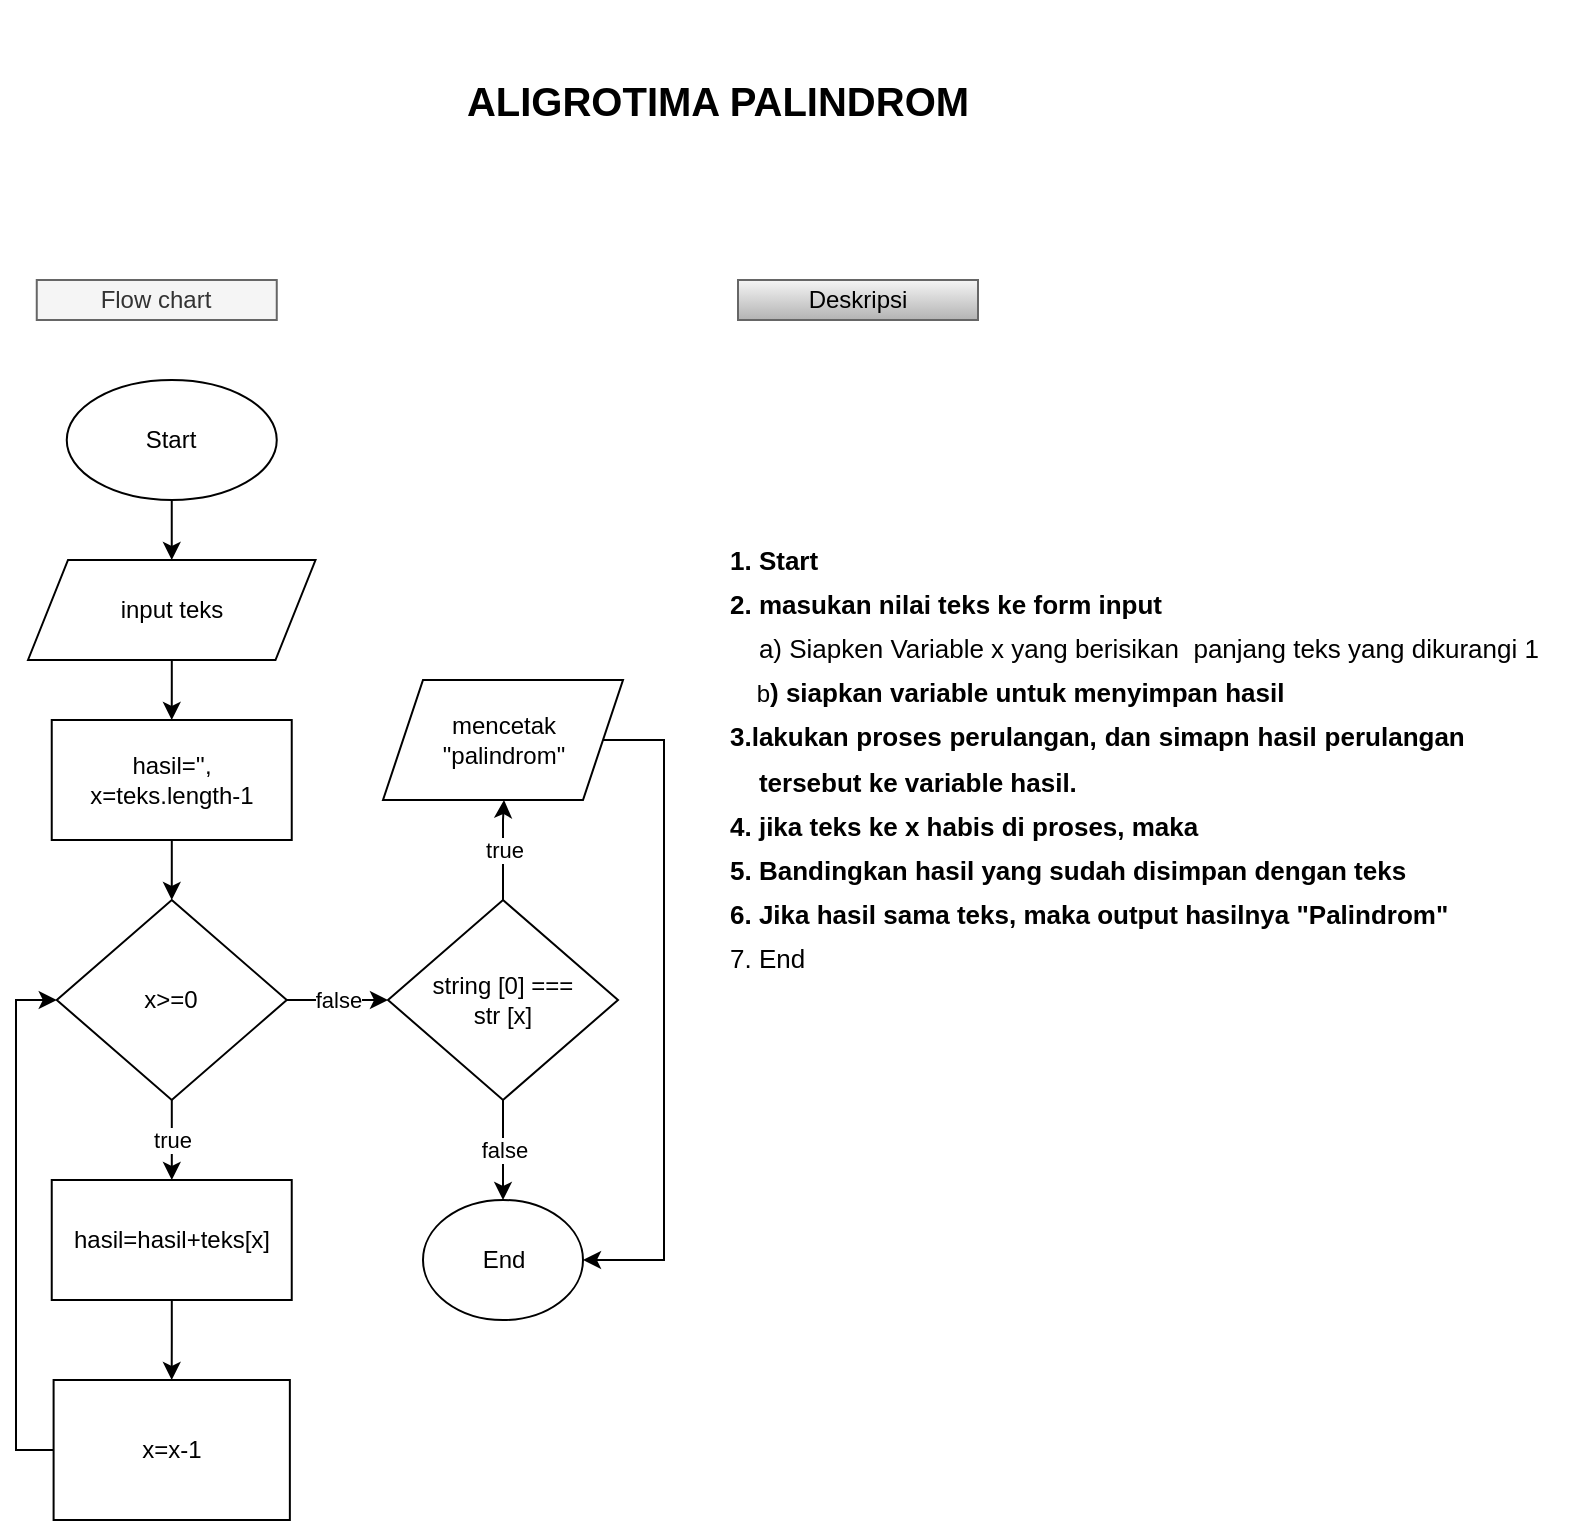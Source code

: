 <mxfile version="21.0.8" type="device" pages="2"><diagram name="Palindrom" id="i_Yi6Jma4aaA0_Bzgj2X"><mxGraphModel dx="747" dy="617" grid="1" gridSize="10" guides="1" tooltips="1" connect="1" arrows="1" fold="1" page="1" pageScale="1" pageWidth="850" pageHeight="1100" math="0" shadow="0"><root><mxCell id="0"/><mxCell id="1" parent="0"/><mxCell id="qFOVLf56cI1dCQo1htiY-1" value="Start" style="ellipse;whiteSpace=wrap;html=1;" parent="1" vertex="1"><mxGeometry x="89.38" y="190" width="105" height="60" as="geometry"/></mxCell><mxCell id="Xw1StFqrdO2Em7xosDSk-4" style="edgeStyle=orthogonalEdgeStyle;rounded=0;orthogonalLoop=1;jettySize=auto;html=1;entryX=0.5;entryY=0;entryDx=0;entryDy=0;" parent="1" source="qFOVLf56cI1dCQo1htiY-2" target="Xw1StFqrdO2Em7xosDSk-1" edge="1"><mxGeometry relative="1" as="geometry"/></mxCell><mxCell id="qFOVLf56cI1dCQo1htiY-2" value="input teks" style="shape=parallelogram;perimeter=parallelogramPerimeter;whiteSpace=wrap;html=1;fixedSize=1;" parent="1" vertex="1"><mxGeometry x="70" y="280" width="143.75" height="50" as="geometry"/></mxCell><mxCell id="qDuRhHSECeIyrHCYplji-3" value="true" style="edgeStyle=orthogonalEdgeStyle;rounded=0;orthogonalLoop=1;jettySize=auto;html=1;" edge="1" parent="1" source="qFOVLf56cI1dCQo1htiY-3" target="qDuRhHSECeIyrHCYplji-2"><mxGeometry relative="1" as="geometry"><Array as="points"><mxPoint x="142" y="570"/><mxPoint x="142" y="570"/></Array></mxGeometry></mxCell><mxCell id="qDuRhHSECeIyrHCYplji-7" value="false&lt;br&gt;" style="edgeStyle=orthogonalEdgeStyle;rounded=0;orthogonalLoop=1;jettySize=auto;html=1;entryX=0;entryY=0.5;entryDx=0;entryDy=0;" edge="1" parent="1" source="qFOVLf56cI1dCQo1htiY-3" target="qDuRhHSECeIyrHCYplji-6"><mxGeometry relative="1" as="geometry"/></mxCell><mxCell id="qFOVLf56cI1dCQo1htiY-3" value="x&amp;gt;=0" style="rhombus;whiteSpace=wrap;html=1;" parent="1" vertex="1"><mxGeometry x="84.38" y="450" width="115" height="100" as="geometry"/></mxCell><mxCell id="qDuRhHSECeIyrHCYplji-10" style="edgeStyle=orthogonalEdgeStyle;rounded=0;orthogonalLoop=1;jettySize=auto;html=1;entryX=1;entryY=0.5;entryDx=0;entryDy=0;exitX=1;exitY=0.5;exitDx=0;exitDy=0;" edge="1" parent="1" source="qFOVLf56cI1dCQo1htiY-4" target="qFOVLf56cI1dCQo1htiY-5"><mxGeometry relative="1" as="geometry"><mxPoint x="420" y="400" as="targetPoint"/><Array as="points"><mxPoint x="388" y="370"/><mxPoint x="388" y="630"/></Array></mxGeometry></mxCell><mxCell id="qFOVLf56cI1dCQo1htiY-4" value="mencetak &lt;br&gt;&quot;palindrom&quot;" style="shape=parallelogram;perimeter=parallelogramPerimeter;whiteSpace=wrap;html=1;fixedSize=1;" parent="1" vertex="1"><mxGeometry x="247.5" y="340" width="120" height="60" as="geometry"/></mxCell><mxCell id="qFOVLf56cI1dCQo1htiY-5" value="End" style="ellipse;whiteSpace=wrap;html=1;" parent="1" vertex="1"><mxGeometry x="267.5" y="600" width="80" height="60" as="geometry"/></mxCell><mxCell id="qFOVLf56cI1dCQo1htiY-17" value="&lt;div style=&quot;text-align: justify; line-height: 170%; font-size: 13px;&quot;&gt;&lt;b style=&quot;&quot;&gt;&lt;font style=&quot;font-size: 13px;&quot;&gt;1. Start&lt;/font&gt;&lt;/b&gt;&lt;/div&gt;&lt;div style=&quot;text-align: justify; line-height: 170%; font-size: 13px;&quot;&gt;&lt;b&gt;&lt;font style=&quot;font-size: 13px;&quot;&gt;2. masukan nilai teks ke form input&lt;/font&gt;&lt;/b&gt;&lt;/div&gt;&lt;div style=&quot;text-align: justify; line-height: 170%; font-size: 13px;&quot;&gt;&amp;nbsp; &amp;nbsp; a) Siapken Variable x yang berisikan&amp;nbsp; panjang teks yang dikurangi 1&lt;/div&gt;&lt;div style=&quot;text-align: justify; line-height: 170%; font-size: 13px;&quot;&gt;&lt;span style=&quot;background-color: initial; font-size: 12px;&quot;&gt;&amp;nbsp; &amp;nbsp; b&lt;/span&gt;&lt;b style=&quot;background-color: initial;&quot;&gt;) siapkan variable untuk menyimpan hasil&lt;/b&gt;&lt;/div&gt;&lt;div style=&quot;text-align: justify; line-height: 170%; font-size: 13px;&quot;&gt;&lt;b&gt;&lt;font style=&quot;font-size: 13px;&quot;&gt;3.lakukan proses perulangan, dan simapn hasil perulangan&amp;nbsp; &amp;nbsp; &amp;nbsp; &amp;nbsp; &amp;nbsp; &amp;nbsp; &amp;nbsp; &amp;nbsp; &amp;nbsp; tersebut ke variable hasil.&lt;/font&gt;&lt;/b&gt;&lt;/div&gt;&lt;div style=&quot;text-align: justify; line-height: 170%; font-size: 13px;&quot;&gt;&lt;b&gt;4. jika teks ke x habis di proses, maka&lt;/b&gt;&lt;/div&gt;&lt;div style=&quot;text-align: justify; line-height: 170%; font-size: 13px;&quot;&gt;&lt;b&gt;5. Bandingkan hasil yang sudah disimpan dengan teks&lt;/b&gt;&lt;/div&gt;&lt;div style=&quot;text-align: justify; line-height: 170%; font-size: 13px;&quot;&gt;&lt;b&gt;6. Jika hasil sama teks, maka output hasilnya &quot;Palindrom&quot;&lt;/b&gt;&lt;/div&gt;&lt;div style=&quot;text-align: justify; line-height: 170%; font-size: 13px;&quot;&gt;7. End&lt;/div&gt;" style="text;html=1;strokeColor=none;fillColor=none;align=center;verticalAlign=middle;whiteSpace=wrap;rounded=0;" parent="1" vertex="1"><mxGeometry x="420" y="260" width="420" height="240" as="geometry"/></mxCell><mxCell id="qFOVLf56cI1dCQo1htiY-18" value="&lt;b&gt;&lt;font style=&quot;font-size: 20px;&quot;&gt;ALIGROTIMA PALINDROM&lt;/font&gt;&lt;/b&gt;" style="text;html=1;strokeColor=none;fillColor=none;align=center;verticalAlign=middle;whiteSpace=wrap;rounded=0;" parent="1" vertex="1"><mxGeometry x="270" width="290" height="100" as="geometry"/></mxCell><mxCell id="qFOVLf56cI1dCQo1htiY-21" value="Flow chart" style="rounded=0;whiteSpace=wrap;html=1;fillColor=#f5f5f5;fontColor=#333333;strokeColor=#666666;" parent="1" vertex="1"><mxGeometry x="74.38" y="140" width="120" height="20" as="geometry"/></mxCell><mxCell id="qFOVLf56cI1dCQo1htiY-22" value="Deskripsi" style="rounded=0;whiteSpace=wrap;html=1;fillColor=#f5f5f5;gradientColor=#b3b3b3;strokeColor=#666666;" parent="1" vertex="1"><mxGeometry x="425" y="140" width="120" height="20" as="geometry"/></mxCell><mxCell id="Xw1StFqrdO2Em7xosDSk-5" style="edgeStyle=orthogonalEdgeStyle;rounded=0;orthogonalLoop=1;jettySize=auto;html=1;entryX=0.5;entryY=0;entryDx=0;entryDy=0;" parent="1" source="Xw1StFqrdO2Em7xosDSk-1" target="qFOVLf56cI1dCQo1htiY-3" edge="1"><mxGeometry relative="1" as="geometry"/></mxCell><mxCell id="Xw1StFqrdO2Em7xosDSk-1" value="hasil='',&lt;br&gt;x=teks.length-1" style="rounded=0;whiteSpace=wrap;html=1;" parent="1" vertex="1"><mxGeometry x="81.87" y="360" width="120" height="60" as="geometry"/></mxCell><mxCell id="Xw1StFqrdO2Em7xosDSk-2" value="" style="endArrow=classic;html=1;rounded=0;exitX=0.5;exitY=1;exitDx=0;exitDy=0;entryX=0.5;entryY=0;entryDx=0;entryDy=0;" parent="1" source="qFOVLf56cI1dCQo1htiY-1" target="qFOVLf56cI1dCQo1htiY-2" edge="1"><mxGeometry width="50" height="50" relative="1" as="geometry"><mxPoint x="299.38" y="260" as="sourcePoint"/><mxPoint x="349.38" y="210" as="targetPoint"/></mxGeometry></mxCell><mxCell id="qDuRhHSECeIyrHCYplji-5" style="edgeStyle=orthogonalEdgeStyle;rounded=0;orthogonalLoop=1;jettySize=auto;html=1;entryX=0;entryY=0.5;entryDx=0;entryDy=0;" edge="1" parent="1" source="qDuRhHSECeIyrHCYplji-1" target="qFOVLf56cI1dCQo1htiY-3"><mxGeometry relative="1" as="geometry"><Array as="points"><mxPoint x="64" y="725"/><mxPoint x="64" y="500"/></Array></mxGeometry></mxCell><mxCell id="qDuRhHSECeIyrHCYplji-1" value="x=x-1" style="rounded=0;whiteSpace=wrap;html=1;" vertex="1" parent="1"><mxGeometry x="82.8" y="690" width="118.13" height="70" as="geometry"/></mxCell><mxCell id="qDuRhHSECeIyrHCYplji-4" style="edgeStyle=orthogonalEdgeStyle;rounded=0;orthogonalLoop=1;jettySize=auto;html=1;" edge="1" parent="1" source="qDuRhHSECeIyrHCYplji-2" target="qDuRhHSECeIyrHCYplji-1"><mxGeometry relative="1" as="geometry"/></mxCell><mxCell id="qDuRhHSECeIyrHCYplji-2" value="hasil=hasil+teks[x]" style="rounded=0;whiteSpace=wrap;html=1;" vertex="1" parent="1"><mxGeometry x="81.87" y="590" width="120" height="60" as="geometry"/></mxCell><mxCell id="qDuRhHSECeIyrHCYplji-8" value="false" style="edgeStyle=orthogonalEdgeStyle;rounded=0;orthogonalLoop=1;jettySize=auto;html=1;entryX=0.5;entryY=0;entryDx=0;entryDy=0;" edge="1" parent="1" source="qDuRhHSECeIyrHCYplji-6" target="qFOVLf56cI1dCQo1htiY-5"><mxGeometry relative="1" as="geometry"/></mxCell><mxCell id="qDuRhHSECeIyrHCYplji-9" value="true" style="edgeStyle=orthogonalEdgeStyle;rounded=0;orthogonalLoop=1;jettySize=auto;html=1;" edge="1" parent="1" source="qDuRhHSECeIyrHCYplji-6" target="qFOVLf56cI1dCQo1htiY-4"><mxGeometry relative="1" as="geometry"><Array as="points"><mxPoint x="308" y="410"/><mxPoint x="308" y="410"/></Array></mxGeometry></mxCell><mxCell id="qDuRhHSECeIyrHCYplji-6" value="string [0] ===&lt;br&gt;str [x]" style="rhombus;whiteSpace=wrap;html=1;" vertex="1" parent="1"><mxGeometry x="250" y="450" width="115" height="100" as="geometry"/></mxCell></root></mxGraphModel></diagram><diagram id="gA90epkc6Zpm2eJLSQ5W" name="change karakter"><mxGraphModel dx="1081" dy="532" grid="1" gridSize="10" guides="1" tooltips="1" connect="1" arrows="1" fold="1" page="1" pageScale="1" pageWidth="850" pageHeight="1100" math="0" shadow="0"><root><mxCell id="0"/><mxCell id="1" parent="0"/><mxCell id="fX73PgtBv4z_VQA1W9SU-24" value="Start" style="ellipse;whiteSpace=wrap;html=1;" vertex="1" parent="1"><mxGeometry x="99.38" y="200" width="105" height="60" as="geometry"/></mxCell><mxCell id="fX73PgtBv4z_VQA1W9SU-25" style="edgeStyle=orthogonalEdgeStyle;rounded=0;orthogonalLoop=1;jettySize=auto;html=1;entryX=0.5;entryY=0;entryDx=0;entryDy=0;" edge="1" parent="1" source="fX73PgtBv4z_VQA1W9SU-26" target="fX73PgtBv4z_VQA1W9SU-38"><mxGeometry relative="1" as="geometry"/></mxCell><mxCell id="fX73PgtBv4z_VQA1W9SU-26" value="inputstring" style="shape=parallelogram;perimeter=parallelogramPerimeter;whiteSpace=wrap;html=1;fixedSize=1;" vertex="1" parent="1"><mxGeometry x="80" y="290" width="143.75" height="50" as="geometry"/></mxCell><mxCell id="fX73PgtBv4z_VQA1W9SU-48" value="FALSE" style="edgeStyle=orthogonalEdgeStyle;rounded=0;orthogonalLoop=1;jettySize=auto;html=1;entryX=0.5;entryY=0;entryDx=0;entryDy=0;" edge="1" parent="1" source="fX73PgtBv4z_VQA1W9SU-29" target="fX73PgtBv4z_VQA1W9SU-47"><mxGeometry relative="1" as="geometry"/></mxCell><mxCell id="fX73PgtBv4z_VQA1W9SU-50" value="True" style="edgeStyle=orthogonalEdgeStyle;rounded=0;orthogonalLoop=1;jettySize=auto;html=1;" edge="1" parent="1" source="fX73PgtBv4z_VQA1W9SU-29" target="fX73PgtBv4z_VQA1W9SU-46"><mxGeometry relative="1" as="geometry"/></mxCell><mxCell id="fX73PgtBv4z_VQA1W9SU-29" value="i&amp;lt;inputstring.&lt;br&gt;length" style="rhombus;whiteSpace=wrap;html=1;" vertex="1" parent="1"><mxGeometry x="94.38" y="460" width="115" height="100" as="geometry"/></mxCell><mxCell id="fX73PgtBv4z_VQA1W9SU-30" style="edgeStyle=orthogonalEdgeStyle;rounded=0;orthogonalLoop=1;jettySize=auto;html=1;entryX=1;entryY=0.5;entryDx=0;entryDy=0;exitX=1;exitY=0.5;exitDx=0;exitDy=0;" edge="1" parent="1" target="fX73PgtBv4z_VQA1W9SU-41"><mxGeometry relative="1" as="geometry"><mxPoint x="430" y="410" as="targetPoint"/><Array as="points"><mxPoint x="400" y="380"/><mxPoint x="400" y="825"/></Array><mxPoint x="367.5" y="380" as="sourcePoint"/></mxGeometry></mxCell><mxCell id="fX73PgtBv4z_VQA1W9SU-32" value="End" style="ellipse;whiteSpace=wrap;html=1;" vertex="1" parent="1"><mxGeometry x="111.87" y="710" width="80" height="60" as="geometry"/></mxCell><mxCell id="fX73PgtBv4z_VQA1W9SU-33" value="&lt;div style=&quot;text-align: justify; line-height: 170%; font-size: 13px;&quot;&gt;&lt;b style=&quot;&quot;&gt;&lt;font style=&quot;font-size: 13px;&quot;&gt;1. Mulai&lt;/font&gt;&lt;/b&gt;&lt;/div&gt;&lt;div style=&quot;text-align: justify; line-height: 170%; font-size: 13px;&quot;&gt;&lt;b&gt;&lt;font style=&quot;font-size: 13px;&quot;&gt;2. masukan nilia string ke form input&lt;/font&gt;&lt;/b&gt;&lt;/div&gt;&lt;div style=&quot;text-align: justify; line-height: 170%; font-size: 13px;&quot;&gt;&amp;nbsp; &amp;nbsp; a) Siapken Variable i yang mempunyai nilai awal angka 0&lt;/div&gt;&lt;div style=&quot;text-align: justify; line-height: 170%; font-size: 13px;&quot;&gt;&lt;span style=&quot;background-color: initial; font-size: 12px;&quot;&gt;&amp;nbsp; &amp;nbsp; b&lt;/span&gt;&lt;b style=&quot;background-color: initial;&quot;&gt;) siapkan variable untuk menyimpan hasil&lt;/b&gt;&lt;/div&gt;&lt;div style=&quot;text-align: justify; line-height: 170%; font-size: 13px;&quot;&gt;&lt;b&gt;&lt;font style=&quot;font-size: 13px;&quot;&gt;3. jika&amp;nbsp; nilai i kurang dari panjang string, maka proses selanjutnya&lt;/font&gt;&lt;/b&gt;&lt;/div&gt;&lt;div style=&quot;text-align: justify; line-height: 170%; font-size: 13px;&quot;&gt;&lt;b&gt;4. jika input string ke [i] sama dengan string &quot;a&quot;, maka&lt;/b&gt;&lt;/div&gt;&lt;div style=&quot;text-align: justify; line-height: 170%; font-size: 13px;&quot;&gt;&lt;b&gt;5. simpan ke variable nilai string &quot;o&quot;,&lt;/b&gt;&lt;/div&gt;&lt;div style=&quot;text-align: justify; line-height: 170%; font-size: 13px;&quot;&gt;&lt;b&gt;6, kemudian nilai [i] tambah satu setiap&amp;nbsp; satu nilai[i] sudah diproses&lt;/b&gt;&lt;/div&gt;&lt;div style=&quot;text-align: justify; line-height: 170%; font-size: 13px;&quot;&gt;&lt;b&gt;6. Jika nilai [i] lebih dari panjang string, maka&lt;/b&gt;&lt;/div&gt;&lt;div style=&quot;text-align: justify; line-height: 170%; font-size: 13px;&quot;&gt;7. End&lt;/div&gt;" style="text;html=1;strokeColor=none;fillColor=none;align=center;verticalAlign=middle;whiteSpace=wrap;rounded=0;" vertex="1" parent="1"><mxGeometry x="430" y="270" width="420" height="240" as="geometry"/></mxCell><mxCell id="fX73PgtBv4z_VQA1W9SU-34" value="&lt;b&gt;&lt;font style=&quot;font-size: 20px;&quot;&gt;ALIGROTIMA PALINDROM&lt;/font&gt;&lt;/b&gt;" style="text;html=1;strokeColor=none;fillColor=none;align=center;verticalAlign=middle;whiteSpace=wrap;rounded=0;" vertex="1" parent="1"><mxGeometry x="280" y="10" width="290" height="100" as="geometry"/></mxCell><mxCell id="fX73PgtBv4z_VQA1W9SU-35" value="Flow chart" style="rounded=0;whiteSpace=wrap;html=1;fillColor=#f5f5f5;fontColor=#333333;strokeColor=#666666;" vertex="1" parent="1"><mxGeometry x="84.38" y="150" width="120" height="20" as="geometry"/></mxCell><mxCell id="fX73PgtBv4z_VQA1W9SU-36" value="Deskripsi" style="rounded=0;whiteSpace=wrap;html=1;fillColor=#f5f5f5;gradientColor=#b3b3b3;strokeColor=#666666;" vertex="1" parent="1"><mxGeometry x="435" y="150" width="120" height="20" as="geometry"/></mxCell><mxCell id="fX73PgtBv4z_VQA1W9SU-37" style="edgeStyle=orthogonalEdgeStyle;rounded=0;orthogonalLoop=1;jettySize=auto;html=1;entryX=0.5;entryY=0;entryDx=0;entryDy=0;" edge="1" parent="1" source="fX73PgtBv4z_VQA1W9SU-38" target="fX73PgtBv4z_VQA1W9SU-29"><mxGeometry relative="1" as="geometry"/></mxCell><mxCell id="fX73PgtBv4z_VQA1W9SU-38" value="hasil=''',&lt;br&gt;i=0" style="rounded=0;whiteSpace=wrap;html=1;" vertex="1" parent="1"><mxGeometry x="91.87" y="370" width="120" height="60" as="geometry"/></mxCell><mxCell id="fX73PgtBv4z_VQA1W9SU-39" value="" style="endArrow=classic;html=1;rounded=0;exitX=0.5;exitY=1;exitDx=0;exitDy=0;entryX=0.5;entryY=0;entryDx=0;entryDy=0;" edge="1" parent="1" source="fX73PgtBv4z_VQA1W9SU-24" target="fX73PgtBv4z_VQA1W9SU-26"><mxGeometry width="50" height="50" relative="1" as="geometry"><mxPoint x="309.38" y="270" as="sourcePoint"/><mxPoint x="359.38" y="220" as="targetPoint"/></mxGeometry></mxCell><mxCell id="fX73PgtBv4z_VQA1W9SU-40" style="edgeStyle=orthogonalEdgeStyle;rounded=0;orthogonalLoop=1;jettySize=auto;html=1;entryX=0;entryY=0.5;entryDx=0;entryDy=0;exitX=0;exitY=0.5;exitDx=0;exitDy=0;" edge="1" parent="1" source="fX73PgtBv4z_VQA1W9SU-41" target="fX73PgtBv4z_VQA1W9SU-29"><mxGeometry relative="1" as="geometry"><Array as="points"><mxPoint x="74" y="825"/><mxPoint x="74" y="510"/></Array></mxGeometry></mxCell><mxCell id="fX73PgtBv4z_VQA1W9SU-41" value="i=i+1" style="rounded=0;whiteSpace=wrap;html=1;" vertex="1" parent="1"><mxGeometry x="94.38" y="790" width="118.13" height="70" as="geometry"/></mxCell><mxCell id="fX73PgtBv4z_VQA1W9SU-43" value="hasil+=&quot;0&quot;" style="rounded=0;whiteSpace=wrap;html=1;" vertex="1" parent="1"><mxGeometry x="257.5" y="350" width="120" height="60" as="geometry"/></mxCell><mxCell id="fX73PgtBv4z_VQA1W9SU-52" value="TRUE" style="edgeStyle=orthogonalEdgeStyle;rounded=0;orthogonalLoop=1;jettySize=auto;html=1;entryX=0.5;entryY=1;entryDx=0;entryDy=0;" edge="1" parent="1" source="fX73PgtBv4z_VQA1W9SU-46" target="fX73PgtBv4z_VQA1W9SU-43"><mxGeometry relative="1" as="geometry"><mxPoint x="317.5" y="440" as="targetPoint"/></mxGeometry></mxCell><mxCell id="fX73PgtBv4z_VQA1W9SU-56" value="FALSE" style="edgeStyle=orthogonalEdgeStyle;rounded=0;orthogonalLoop=1;jettySize=auto;html=1;entryX=0.5;entryY=0;entryDx=0;entryDy=0;" edge="1" parent="1" source="fX73PgtBv4z_VQA1W9SU-46" target="fX73PgtBv4z_VQA1W9SU-54"><mxGeometry relative="1" as="geometry"/></mxCell><mxCell id="fX73PgtBv4z_VQA1W9SU-46" value="inputstring[i]===&lt;br&gt;&quot;a&quot;" style="rhombus;whiteSpace=wrap;html=1;" vertex="1" parent="1"><mxGeometry x="260" y="460" width="115" height="100" as="geometry"/></mxCell><mxCell id="fX73PgtBv4z_VQA1W9SU-53" style="edgeStyle=orthogonalEdgeStyle;rounded=0;orthogonalLoop=1;jettySize=auto;html=1;" edge="1" parent="1" source="fX73PgtBv4z_VQA1W9SU-47" target="fX73PgtBv4z_VQA1W9SU-32"><mxGeometry relative="1" as="geometry"/></mxCell><mxCell id="fX73PgtBv4z_VQA1W9SU-47" value="Output hasil" style="shape=parallelogram;perimeter=parallelogramPerimeter;whiteSpace=wrap;html=1;fixedSize=1;" vertex="1" parent="1"><mxGeometry x="94.38" y="610" width="117.2" height="60" as="geometry"/></mxCell><mxCell id="fX73PgtBv4z_VQA1W9SU-57" style="edgeStyle=orthogonalEdgeStyle;rounded=0;orthogonalLoop=1;jettySize=auto;html=1;" edge="1" parent="1" source="fX73PgtBv4z_VQA1W9SU-54"><mxGeometry relative="1" as="geometry"><mxPoint x="318" y="820" as="targetPoint"/><Array as="points"><mxPoint x="318" y="800"/><mxPoint x="318" y="800"/></Array></mxGeometry></mxCell><mxCell id="fX73PgtBv4z_VQA1W9SU-54" value="hasil+=inputstring[i]" style="rounded=0;whiteSpace=wrap;html=1;" vertex="1" parent="1"><mxGeometry x="258.44" y="610" width="118.13" height="70" as="geometry"/></mxCell></root></mxGraphModel></diagram></mxfile>